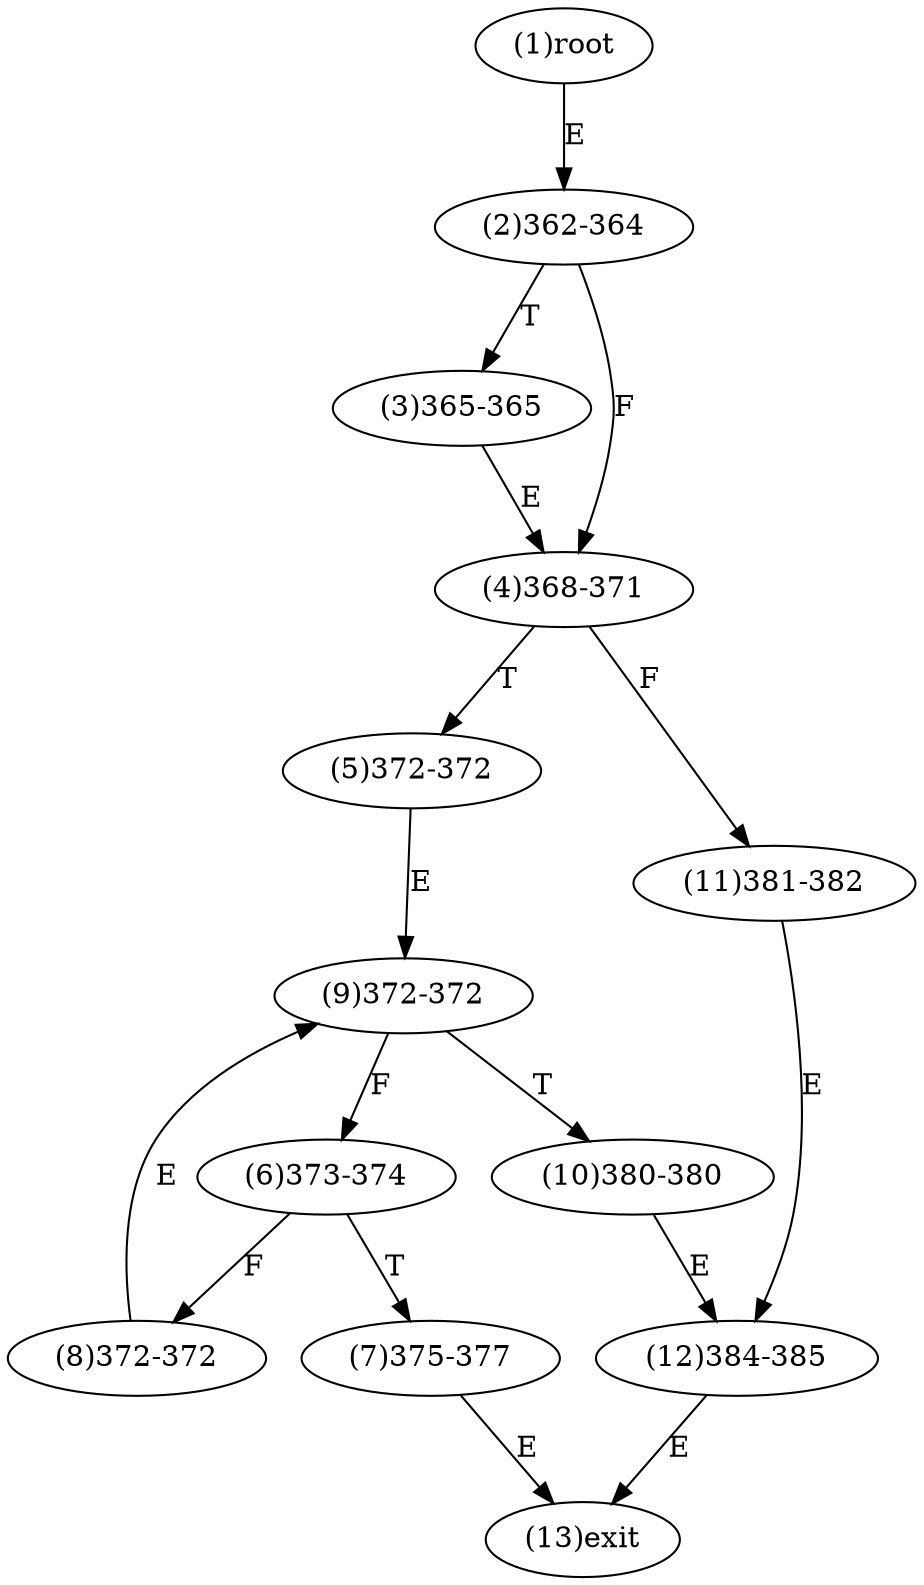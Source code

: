 digraph "" { 
1[ label="(1)root"];
2[ label="(2)362-364"];
3[ label="(3)365-365"];
4[ label="(4)368-371"];
5[ label="(5)372-372"];
6[ label="(6)373-374"];
7[ label="(7)375-377"];
8[ label="(8)372-372"];
9[ label="(9)372-372"];
10[ label="(10)380-380"];
11[ label="(11)381-382"];
12[ label="(12)384-385"];
13[ label="(13)exit"];
1->2[ label="E"];
2->4[ label="F"];
2->3[ label="T"];
3->4[ label="E"];
4->11[ label="F"];
4->5[ label="T"];
5->9[ label="E"];
6->8[ label="F"];
6->7[ label="T"];
7->13[ label="E"];
8->9[ label="E"];
9->6[ label="F"];
9->10[ label="T"];
10->12[ label="E"];
11->12[ label="E"];
12->13[ label="E"];
}